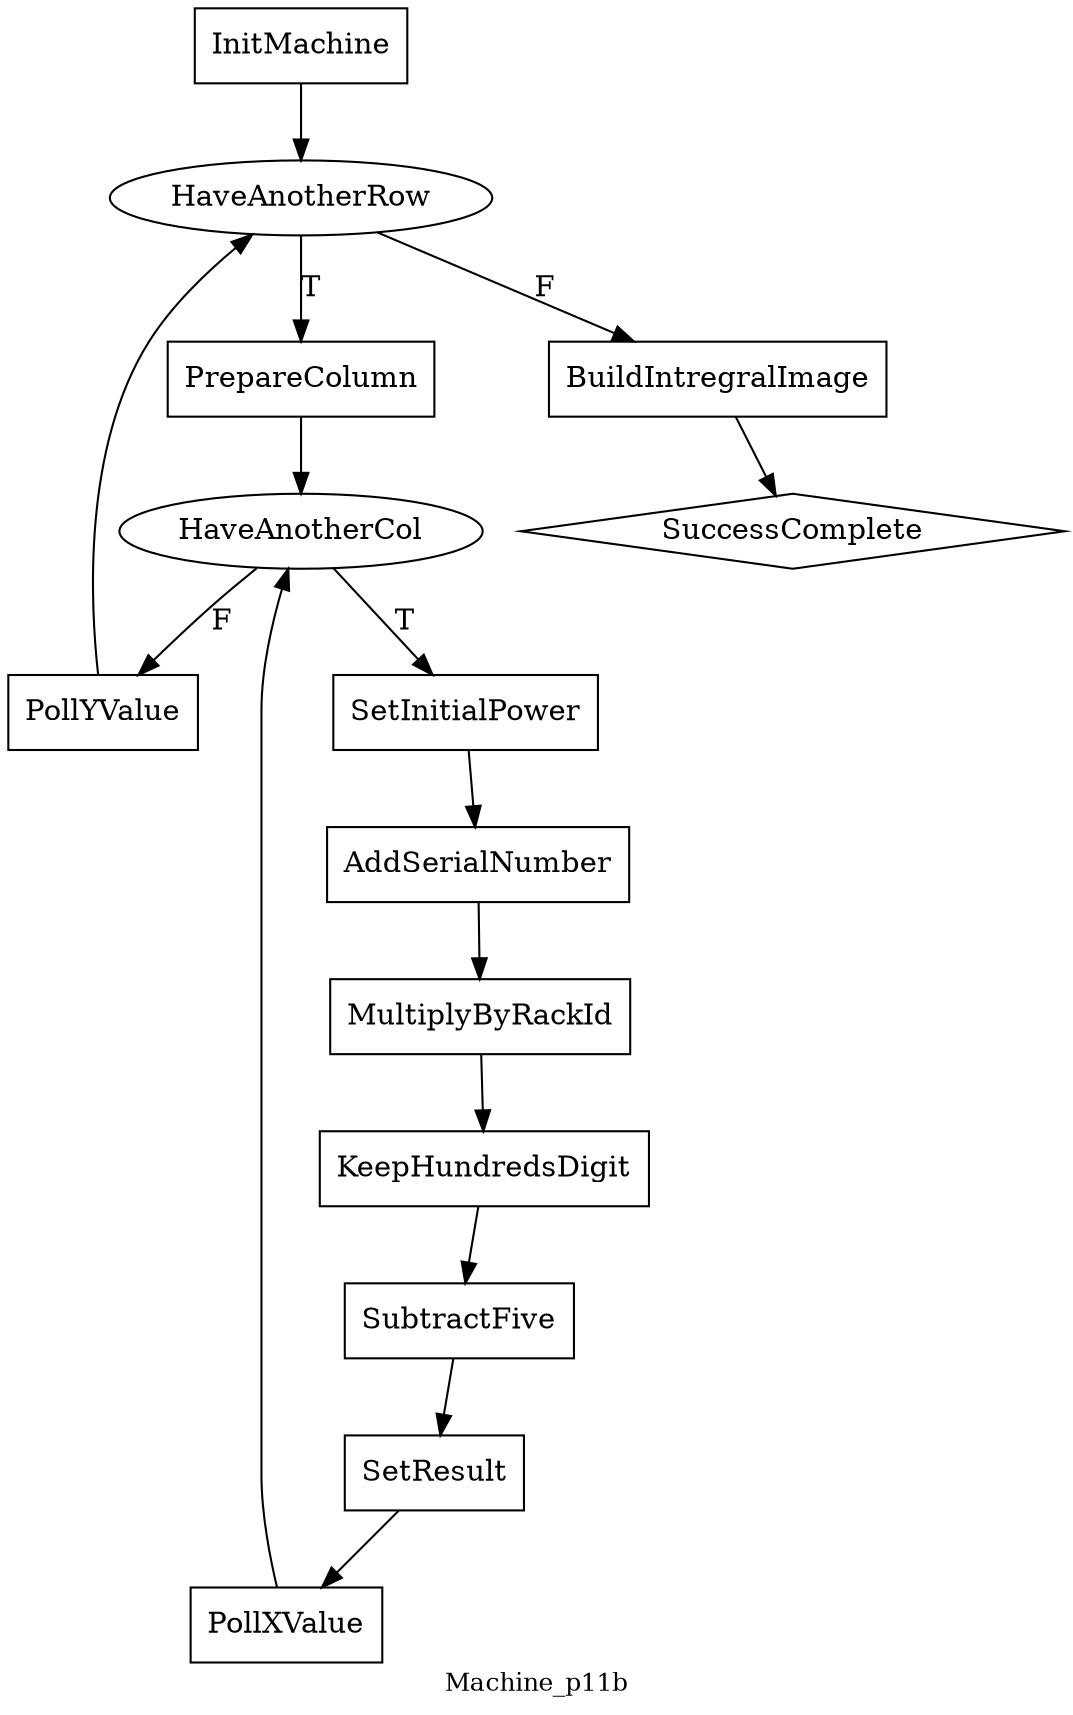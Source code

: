 digraph MyGraphName {
node [shape=box] InitMachine; PrepareColumn; PollYValue; SetInitialPower; AddSerialNumber; MultiplyByRackId; KeepHundredsDigit; SubtractFive; SetResult; PollXValue; BuildIntregralImage
node [shape=diamond] SuccessComplete
node [shape=ellipse] HaveAnotherRow; HaveAnotherCol
KeepHundredsDigit->SubtractFive ;
PrepareColumn->HaveAnotherCol ;
HaveAnotherRow->PrepareColumn [label=T];
SetResult->PollXValue ;
PollYValue->HaveAnotherRow ;
HaveAnotherCol->PollYValue [label=F];
BuildIntregralImage->SuccessComplete ;
HaveAnotherCol->SetInitialPower [label=T];
MultiplyByRackId->KeepHundredsDigit ;
InitMachine->HaveAnotherRow ;
SetInitialPower->AddSerialNumber ;
PollXValue->HaveAnotherCol ;
HaveAnotherRow->BuildIntregralImage [label=F];
AddSerialNumber->MultiplyByRackId ;
SubtractFive->SetResult ;
overlap=false
label=Machine_p11b
fontsize=12
}
